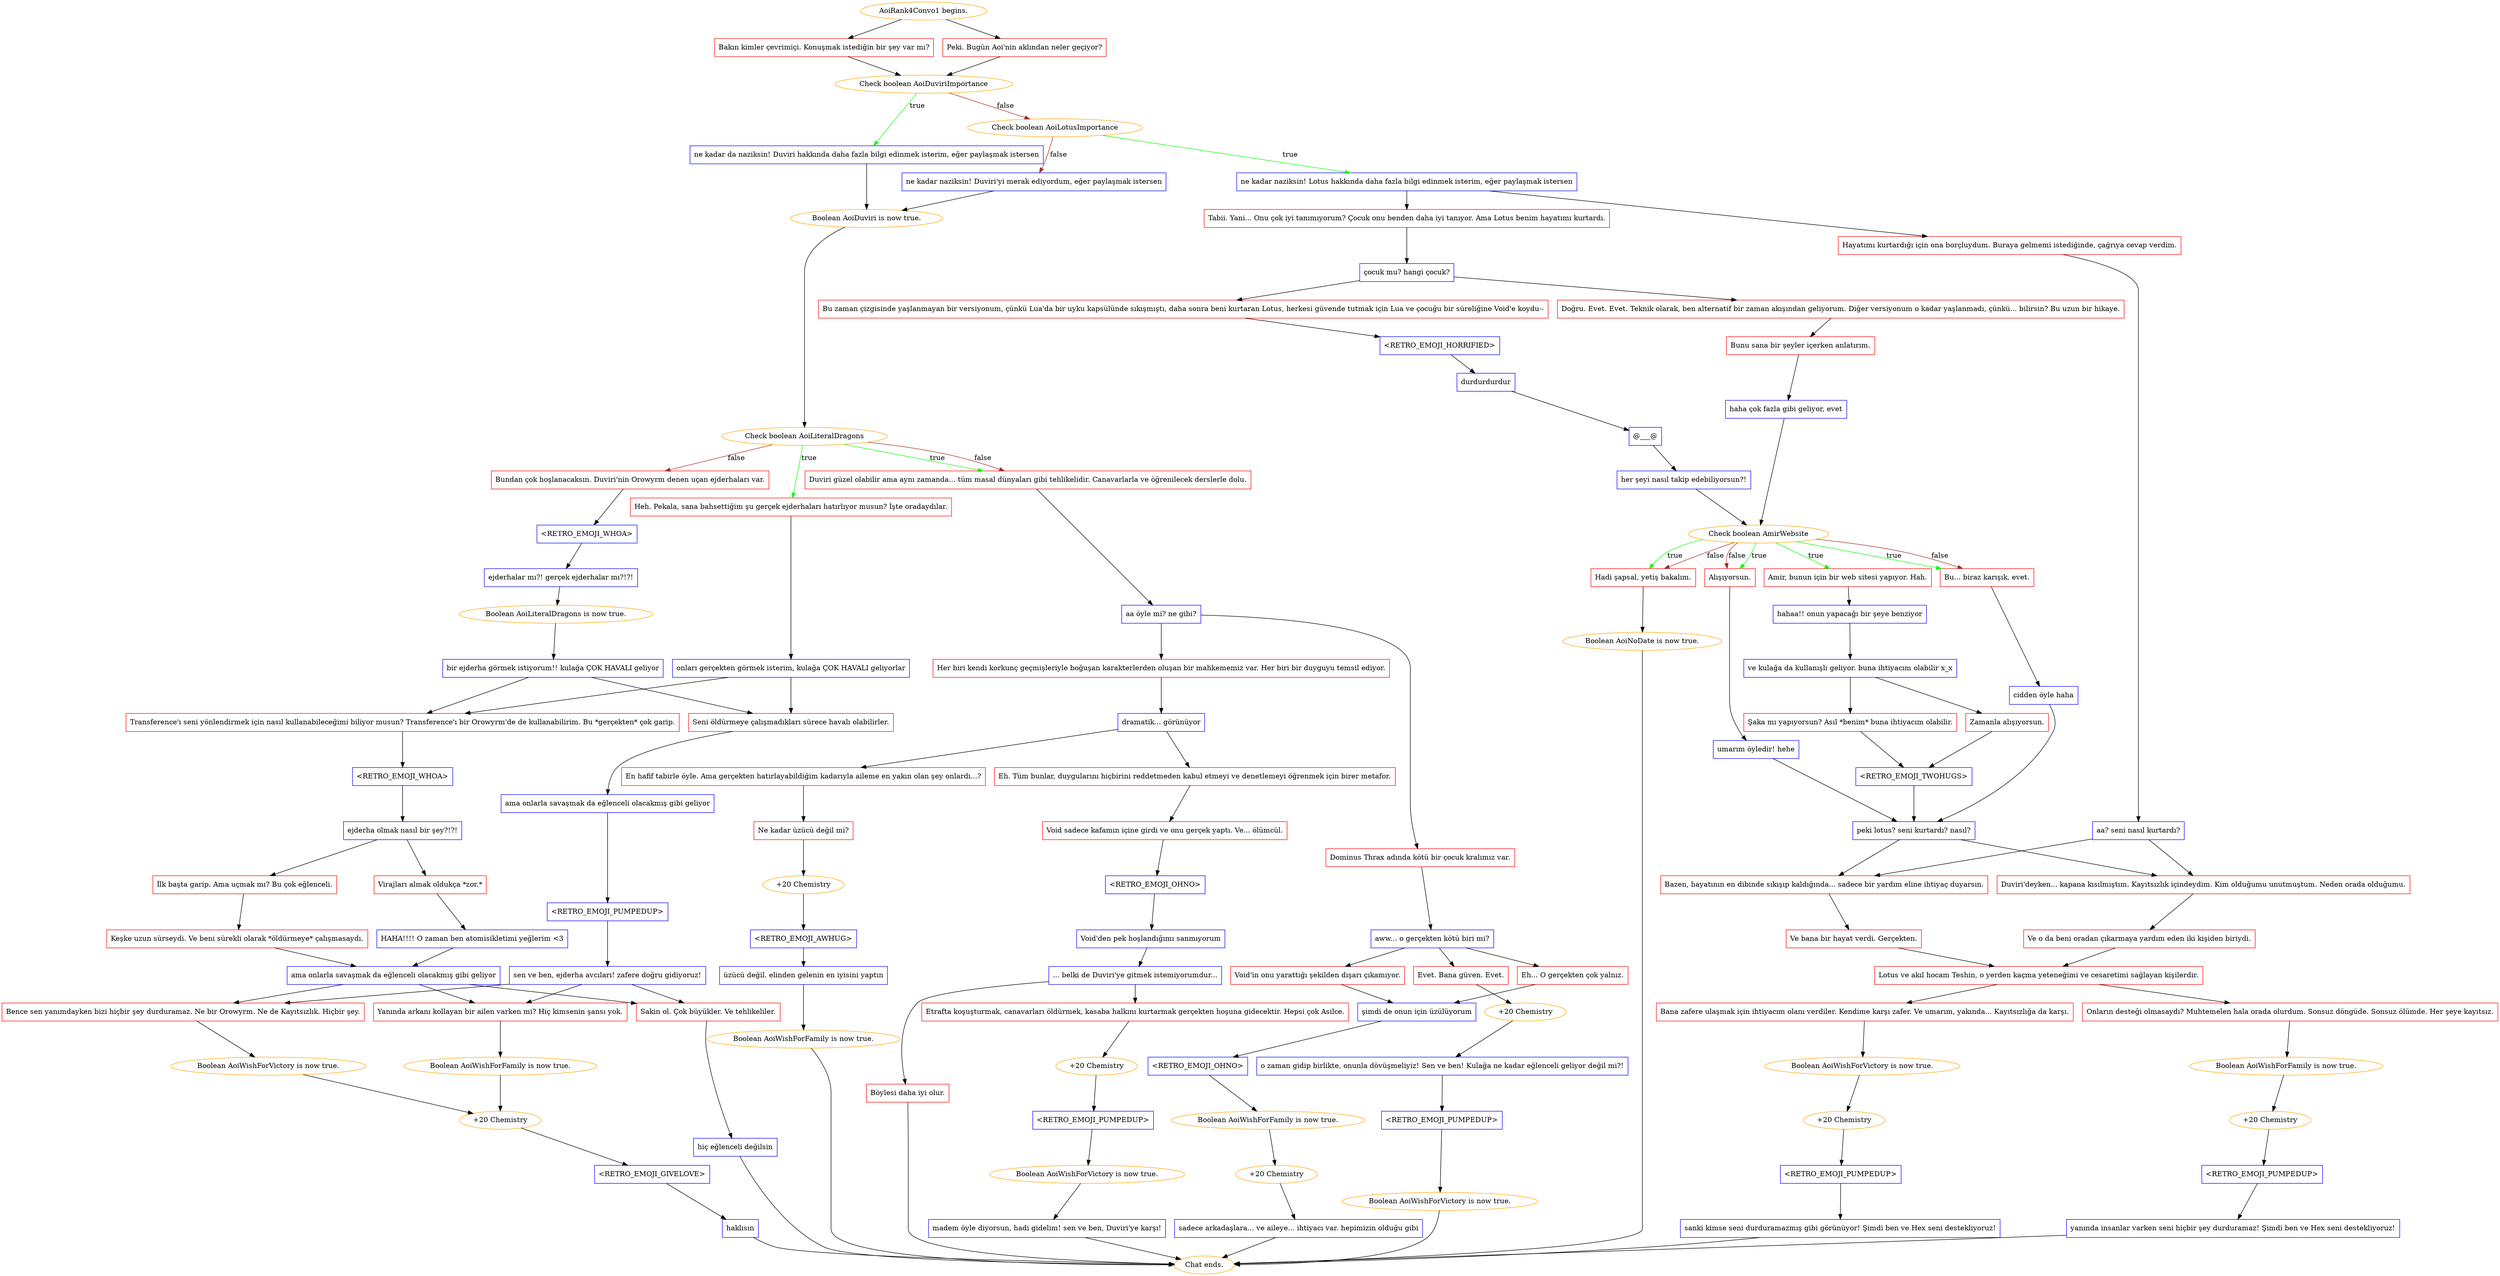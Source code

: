 digraph {
	"AoiRank4Convo1 begins." [color=orange];
		"AoiRank4Convo1 begins." -> j1388010343;
		"AoiRank4Convo1 begins." -> j330290120;
	j1388010343 [label="Bakın kimler çevrimiçi. Konuşmak istediğin bir şey var mı?",shape=box,color=red];
		j1388010343 -> j1809401539;
	j330290120 [label="Peki. Bugün Aoi'nin aklından neler geçiyor?",shape=box,color=red];
		j330290120 -> j1809401539;
	j1809401539 [label="Check boolean AoiDuviriImportance",color=orange];
		j1809401539 -> j1052017063 [label=true,color=green];
		j1809401539 -> j154481637 [label=false,color=brown];
	j1052017063 [label="ne kadar da naziksin! Duviri hakkında daha fazla bilgi edinmek isterim, eğer paylaşmak istersen",shape=box,color=blue];
		j1052017063 -> j2368671069;
	j154481637 [label="Check boolean AoiLotusImportance",color=orange];
		j154481637 -> j1782381338 [label=true,color=green];
		j154481637 -> j1037249016 [label=false,color=brown];
	j2368671069 [label="Boolean AoiDuviri is now true.",color=orange];
		j2368671069 -> j3275037065;
	j1782381338 [label="ne kadar naziksin! Lotus hakkında daha fazla bilgi edinmek isterim, eğer paylaşmak istersen",shape=box,color=blue];
		j1782381338 -> j184594666;
		j1782381338 -> j3508343315;
	j1037249016 [label="ne kadar naziksin! Duviri'yi merak ediyordum, eğer paylaşmak istersen",shape=box,color=blue];
		j1037249016 -> j2368671069;
	j3275037065 [label="Check boolean AoiLiteralDragons",color=orange];
		j3275037065 -> j2693756735 [label=true,color=green];
		j3275037065 -> j2341972068 [label=true,color=green];
		j3275037065 -> j2688427611 [label=false,color=brown];
		j3275037065 -> j2341972068 [label=false,color=brown];
	j184594666 [label="Tabii. Yani... Onu çok iyi tanımıyorum? Çocuk onu benden daha iyi tanıyor. Ama Lotus benim hayatımı kurtardı.",shape=box,color=red];
		j184594666 -> j3129681319;
	j3508343315 [label="Hayatımı kurtardığı için ona borçluydum. Buraya gelmemi istediğinde, çağrıya cevap verdim.",shape=box,color=red];
		j3508343315 -> j2240169991;
	j2693756735 [label="Heh. Pekala, sana bahsettiğim şu gerçek ejderhaları hatırlıyor musun? İşte oradaydılar.",shape=box,color=red];
		j2693756735 -> j2803894681;
	j2341972068 [label="Duviri güzel olabilir ama aynı zamanda... tüm masal dünyaları gibi tehlikelidir. Canavarlarla ve öğrenilecek derslerle dolu.",shape=box,color=red];
		j2341972068 -> j3687836230;
	j2688427611 [label="Bundan çok hoşlanacaksın. Duviri'nin Orowyrm denen uçan ejderhaları var.",shape=box,color=red];
		j2688427611 -> j4204169046;
	j3129681319 [label="çocuk mu? hangi çocuk?",shape=box,color=blue];
		j3129681319 -> j4260925551;
		j3129681319 -> j733711565;
	j2240169991 [label="aa? seni nasıl kurtardı?",shape=box,color=blue];
		j2240169991 -> j1310375913;
		j2240169991 -> j92844689;
	j2803894681 [label="onları gerçekten görmek isterim, kulağa ÇOK HAVALI geliyorlar",shape=box,color=blue];
		j2803894681 -> j1300486851;
		j2803894681 -> j2177536964;
	j3687836230 [label="aa öyle mi? ne gibi?",shape=box,color=blue];
		j3687836230 -> j3380644627;
		j3687836230 -> j3060761026;
	j4204169046 [label="<RETRO_EMOJI_WHOA>",shape=box,color=blue];
		j4204169046 -> j3680398446;
	j4260925551 [label="Bu zaman çizgisinde yaşlanmayan bir versiyonum, çünkü Lua'da bir uyku kapsülünde sıkışmıştı, daha sonra beni kurtaran Lotus, herkesi güvende tutmak için Lua ve çocuğu bir süreliğine Void'e koydu--",shape=box,color=red];
		j4260925551 -> j3888708106;
	j733711565 [label="Doğru. Evet. Evet. Teknik olarak, ben alternatif bir zaman akışından geliyorum. Diğer versiyonum o kadar yaşlanmadı, çünkü... bilirsin? Bu uzun bir hikaye.",shape=box,color=red];
		j733711565 -> j1590961812;
	j1310375913 [label="Duviri'deyken... kapana kısılmıştım. Kayıtsızlık içindeydim. Kim olduğumu unutmuştum. Neden orada olduğumu.",shape=box,color=red];
		j1310375913 -> j2188583847;
	j92844689 [label="Bazen, hayatının en dibinde sıkışıp kaldığında... sadece bir yardım eline ihtiyaç duyarsın.",shape=box,color=red];
		j92844689 -> j2990746113;
	j1300486851 [label="Transference'ı seni yönlendirmek için nasıl kullanabileceğimi biliyor musun? Transference'ı bir Orowyrm'de de kullanabilirim. Bu *gerçekten* çok garip.",shape=box,color=red];
		j1300486851 -> j1571756113;
	j2177536964 [label="Seni öldürmeye çalışmadıkları sürece havalı olabilirler.",shape=box,color=red];
		j2177536964 -> j2438957618;
	j3380644627 [label="Dominus Thrax adında kötü bir çocuk kralımız var.",shape=box,color=red];
		j3380644627 -> j2432245204;
	j3060761026 [label="Her biri kendi korkunç geçmişleriyle boğuşan karakterlerden oluşan bir mahkememiz var. Her biri bir duyguyu temsil ediyor.",shape=box,color=red];
		j3060761026 -> j3527632675;
	j3680398446 [label="ejderhalar mı?! gerçek ejderhalar mı?!?!",shape=box,color=blue];
		j3680398446 -> j4225891406;
	j3888708106 [label="<RETRO_EMOJI_HORRIFIED>",shape=box,color=blue];
		j3888708106 -> j1066636515;
	j1590961812 [label="Bunu sana bir şeyler içerken anlatırım.",shape=box,color=red];
		j1590961812 -> j3650706986;
	j2188583847 [label="Ve o da beni oradan çıkarmaya yardım eden iki kişiden biriydi.",shape=box,color=red];
		j2188583847 -> j2238976441;
	j2990746113 [label="Ve bana bir hayat verdi. Gerçekten.",shape=box,color=red];
		j2990746113 -> j2238976441;
	j1571756113 [label="<RETRO_EMOJI_WHOA>",shape=box,color=blue];
		j1571756113 -> j3944105566;
	j2438957618 [label="ama onlarla savaşmak da eğlenceli olacakmış gibi geliyor",shape=box,color=blue];
		j2438957618 -> j978959915;
	j2432245204 [label="aww... o gerçekten kötü biri mi?",shape=box,color=blue];
		j2432245204 -> j1545610617;
		j2432245204 -> j3401370545;
		j2432245204 -> j3482412922;
	j3527632675 [label="dramatik... görünüyor",shape=box,color=blue];
		j3527632675 -> j2440511394;
		j3527632675 -> j1099437336;
	j4225891406 [label="Boolean AoiLiteralDragons is now true.",color=orange];
		j4225891406 -> j1943838324;
	j1066636515 [label="durdurdurdur",shape=box,color=blue];
		j1066636515 -> j1982928836;
	j3650706986 [label="haha çok fazla gibi geliyor, evet",shape=box,color=blue];
		j3650706986 -> j3403710368;
	j2238976441 [label="Lotus ve akıl hocam Teshin, o yerden kaçma yeteneğimi ve cesaretimi sağlayan kişilerdir.",shape=box,color=red];
		j2238976441 -> j3423447761;
		j2238976441 -> j2648768549;
	j3944105566 [label="ejderha olmak nasıl bir şey?!?!",shape=box,color=blue];
		j3944105566 -> j4186452736;
		j3944105566 -> j840351715;
	j978959915 [label="<RETRO_EMOJI_PUMPEDUP>",shape=box,color=blue];
		j978959915 -> j855470298;
	j1545610617 [label="Evet. Bana güven. Evet.",shape=box,color=red];
		j1545610617 -> j3054136949;
	j3401370545 [label="Eh... O gerçekten çok yalnız.",shape=box,color=red];
		j3401370545 -> j4031954774;
	j3482412922 [label="Void'in onu yarattığı şekilden dışarı çıkamıyor.",shape=box,color=red];
		j3482412922 -> j4031954774;
	j2440511394 [label="En hafif tabirle öyle. Ama gerçekten hatırlayabildiğim kadarıyla aileme en yakın olan şey onlardı...?",shape=box,color=red];
		j2440511394 -> j2893907480;
	j1099437336 [label="Eh. Tüm bunlar, duygularını hiçbirini reddetmeden kabul etmeyi ve denetlemeyi öğrenmek için birer metafor.",shape=box,color=red];
		j1099437336 -> j3703813323;
	j1943838324 [label="bir ejderha görmek istiyorum!! kulağa ÇOK HAVALI geliyor",shape=box,color=blue];
		j1943838324 -> j1300486851;
		j1943838324 -> j2177536964;
	j1982928836 [label="@___@",shape=box,color=blue];
		j1982928836 -> j2365936566;
	j3403710368 [label="Check boolean AmirWebsite",color=orange];
		j3403710368 -> j4277071608 [label=true,color=green];
		j3403710368 -> j1716611596 [label=true,color=green];
		j3403710368 -> j71618386 [label=true,color=green];
		j3403710368 -> j3978703913 [label=true,color=green];
		j3403710368 -> j1716611596 [label=false,color=brown];
		j3403710368 -> j71618386 [label=false,color=brown];
		j3403710368 -> j3978703913 [label=false,color=brown];
	j3423447761 [label="Onların desteği olmasaydı? Muhtemelen hala orada olurdum. Sonsuz döngüde. Sonsuz ölümde. Her şeye kayıtsız.",shape=box,color=red];
		j3423447761 -> j2415944389;
	j2648768549 [label="Bana zafere ulaşmak için ihtiyacım olanı verdiler. Kendime karşı zafer. Ve umarım, yakında... Kayıtsızlığa da karşı.",shape=box,color=red];
		j2648768549 -> j3158066418;
	j4186452736 [label="Virajları almak oldukça *zor.*",shape=box,color=red];
		j4186452736 -> j1444965343;
	j840351715 [label="İlk başta garip. Ama uçmak mı? Bu çok eğlenceli.",shape=box,color=red];
		j840351715 -> j717667977;
	j855470298 [label="sen ve ben, ejderha avcıları! zafere doğru gidiyoruz!",shape=box,color=blue];
		j855470298 -> j2218955435;
		j855470298 -> j288265113;
		j855470298 -> j3911599681;
	j3054136949 [label="+20 Chemistry",color=orange];
		j3054136949 -> j1723621470;
	j4031954774 [label="şimdi de onun için üzülüyorum",shape=box,color=blue];
		j4031954774 -> j1386575876;
	j2893907480 [label="Ne kadar üzücü değil mi?",shape=box,color=red];
		j2893907480 -> j2287566882;
	j3703813323 [label="Void sadece kafamın içine girdi ve onu gerçek yaptı. Ve... ölümcül.",shape=box,color=red];
		j3703813323 -> j1772060094;
	j2365936566 [label="her şeyi nasıl takip edebiliyorsun?!",shape=box,color=blue];
		j2365936566 -> j3403710368;
	j4277071608 [label="Amir, bunun için bir web sitesi yapıyor. Hah.",shape=box,color=red];
		j4277071608 -> j1006943565;
	j1716611596 [label="Bu... biraz karışık, evet.",shape=box,color=red];
		j1716611596 -> j1606796150;
	j71618386 [label="Alışıyorsun.",shape=box,color=red];
		j71618386 -> j424266684;
	j3978703913 [label="Hadi şapsal, yetiş bakalım.",shape=box,color=red];
		j3978703913 -> j2246494386;
	j2415944389 [label="Boolean AoiWishForFamily is now true.",color=orange];
		j2415944389 -> j3728814730;
	j3158066418 [label="Boolean AoiWishForVictory is now true.",color=orange];
		j3158066418 -> j3825629790;
	j1444965343 [label="HAHA!!!! O zaman ben atomisikletimi yeğlerim <3",shape=box,color=blue];
		j1444965343 -> j1079726739;
	j717667977 [label="Keşke uzun sürseydi. Ve beni sürekli olarak *öldürmeye* çalışmasaydı.",shape=box,color=red];
		j717667977 -> j1079726739;
	j2218955435 [label="Bence sen yanımdayken bizi hiçbir şey durduramaz. Ne bir Orowyrm. Ne de Kayıtsızlık. Hiçbir şey.",shape=box,color=red];
		j2218955435 -> j2365381071;
	j288265113 [label="Yanında arkanı kollayan bir ailen varken mi? Hiç kimsenin şansı yok.",shape=box,color=red];
		j288265113 -> j3692235595;
	j3911599681 [label="Sakin ol. Çok büyükler. Ve tehlikeliler.",shape=box,color=red];
		j3911599681 -> j4100828662;
	j1723621470 [label="o zaman gidip birlikte, onunla dövüşmeliyiz! Sen ve ben! Kulağa ne kadar eğlenceli geliyor değil mi?!",shape=box,color=blue];
		j1723621470 -> j3272168861;
	j1386575876 [label="<RETRO_EMOJI_OHNO>",shape=box,color=blue];
		j1386575876 -> j2824155203;
	j2287566882 [label="+20 Chemistry",color=orange];
		j2287566882 -> j2846400908;
	j1772060094 [label="<RETRO_EMOJI_OHNO>",shape=box,color=blue];
		j1772060094 -> j2302706268;
	j1006943565 [label="hahaa!! onun yapacağı bir şeye benziyor",shape=box,color=blue];
		j1006943565 -> j2856595222;
	j1606796150 [label="cidden öyle haha",shape=box,color=blue];
		j1606796150 -> j954050293;
	j424266684 [label="umarım öyledir! hehe",shape=box,color=blue];
		j424266684 -> j954050293;
	j2246494386 [label="Boolean AoiNoDate is now true.",color=orange];
		j2246494386 -> "Chat ends.";
	j3728814730 [label="+20 Chemistry",color=orange];
		j3728814730 -> j3010976797;
	j3825629790 [label="+20 Chemistry",color=orange];
		j3825629790 -> j148278103;
	j1079726739 [label="ama onlarla savaşmak da eğlenceli olacakmış gibi geliyor",shape=box,color=blue];
		j1079726739 -> j2218955435;
		j1079726739 -> j288265113;
		j1079726739 -> j3911599681;
	j2365381071 [label="Boolean AoiWishForVictory is now true.",color=orange];
		j2365381071 -> j4275178250;
	j3692235595 [label="Boolean AoiWishForFamily is now true.",color=orange];
		j3692235595 -> j4275178250;
	j4100828662 [label="hiç eğlenceli değilsin",shape=box,color=blue];
		j4100828662 -> "Chat ends.";
	j3272168861 [label="<RETRO_EMOJI_PUMPEDUP>",shape=box,color=blue];
		j3272168861 -> j1215465885;
	j2824155203 [label="Boolean AoiWishForFamily is now true.",color=orange];
		j2824155203 -> j3572975942;
	j2846400908 [label="<RETRO_EMOJI_AWHUG>",shape=box,color=blue];
		j2846400908 -> j2887950397;
	j2302706268 [label="Void'den pek hoşlandığımı sanmıyorum",shape=box,color=blue];
		j2302706268 -> j718310753;
	j2856595222 [label="ve kulağa da kullanışlı geliyor. buna ihtiyacım olabilir x_x",shape=box,color=blue];
		j2856595222 -> j4016002636;
		j2856595222 -> j4227864932;
	j954050293 [label="peki lotus? seni kurtardı? nasıl?",shape=box,color=blue];
		j954050293 -> j1310375913;
		j954050293 -> j92844689;
	"Chat ends." [color=orange];
	j3010976797 [label="<RETRO_EMOJI_PUMPEDUP>",shape=box,color=blue];
		j3010976797 -> j3804535536;
	j148278103 [label="<RETRO_EMOJI_PUMPEDUP>",shape=box,color=blue];
		j148278103 -> j473823630;
	j4275178250 [label="+20 Chemistry",color=orange];
		j4275178250 -> j1336849187;
	j1215465885 [label="Boolean AoiWishForVictory is now true.",color=orange];
		j1215465885 -> "Chat ends.";
	j3572975942 [label="+20 Chemistry",color=orange];
		j3572975942 -> j2928940956;
	j2887950397 [label="üzücü değil. elinden gelenin en iyisini yaptın",shape=box,color=blue];
		j2887950397 -> j3844152326;
	j718310753 [label="... belki de Duviri'ye gitmek istemiyorumdur...",shape=box,color=blue];
		j718310753 -> j943023082;
		j718310753 -> j2005766722;
	j4016002636 [label="Şaka mı yapıyorsun? Asıl *benim* buna ihtiyacım olabilir.",shape=box,color=red];
		j4016002636 -> j2320136316;
	j4227864932 [label="Zamanla alışıyorsun.",shape=box,color=red];
		j4227864932 -> j2320136316;
	j3804535536 [label="yanında insanlar varken seni hiçbir şey durduramaz! Şimdi ben ve Hex seni destekliyoruz!",shape=box,color=blue];
		j3804535536 -> "Chat ends.";
	j473823630 [label="sanki kimse seni durduramazmış gibi görünüyor! Şimdi ben ve Hex seni destekliyoruz!",shape=box,color=blue];
		j473823630 -> "Chat ends.";
	j1336849187 [label="<RETRO_EMOJI_GIVELOVE>",shape=box,color=blue];
		j1336849187 -> j1794150833;
	j2928940956 [label="sadece arkadaşlara... ve aileye... ihtiyacı var. hepimizin olduğu gibi",shape=box,color=blue];
		j2928940956 -> "Chat ends.";
	j3844152326 [label="Boolean AoiWishForFamily is now true.",color=orange];
		j3844152326 -> "Chat ends.";
	j943023082 [label="Böylesi daha iyi olur.",shape=box,color=red];
		j943023082 -> "Chat ends.";
	j2005766722 [label="Etrafta koşuşturmak, canavarları öldürmek, kasaba halkını kurtarmak gerçekten hoşuna gidecektir. Hepsi çok Asilce.",shape=box,color=red];
		j2005766722 -> j2789732749;
	j2320136316 [label="<RETRO_EMOJI_TWOHUGS>",shape=box,color=blue];
		j2320136316 -> j954050293;
	j1794150833 [label="haklısın",shape=box,color=blue];
		j1794150833 -> "Chat ends.";
	j2789732749 [label="+20 Chemistry",color=orange];
		j2789732749 -> j169673379;
	j169673379 [label="<RETRO_EMOJI_PUMPEDUP>",shape=box,color=blue];
		j169673379 -> j2380868714;
	j2380868714 [label="Boolean AoiWishForVictory is now true.",color=orange];
		j2380868714 -> j2972341040;
	j2972341040 [label="madem öyle diyorsun, hadi gidelim! sen ve ben, Duviri'ye karşı!",shape=box,color=blue];
		j2972341040 -> "Chat ends.";
}